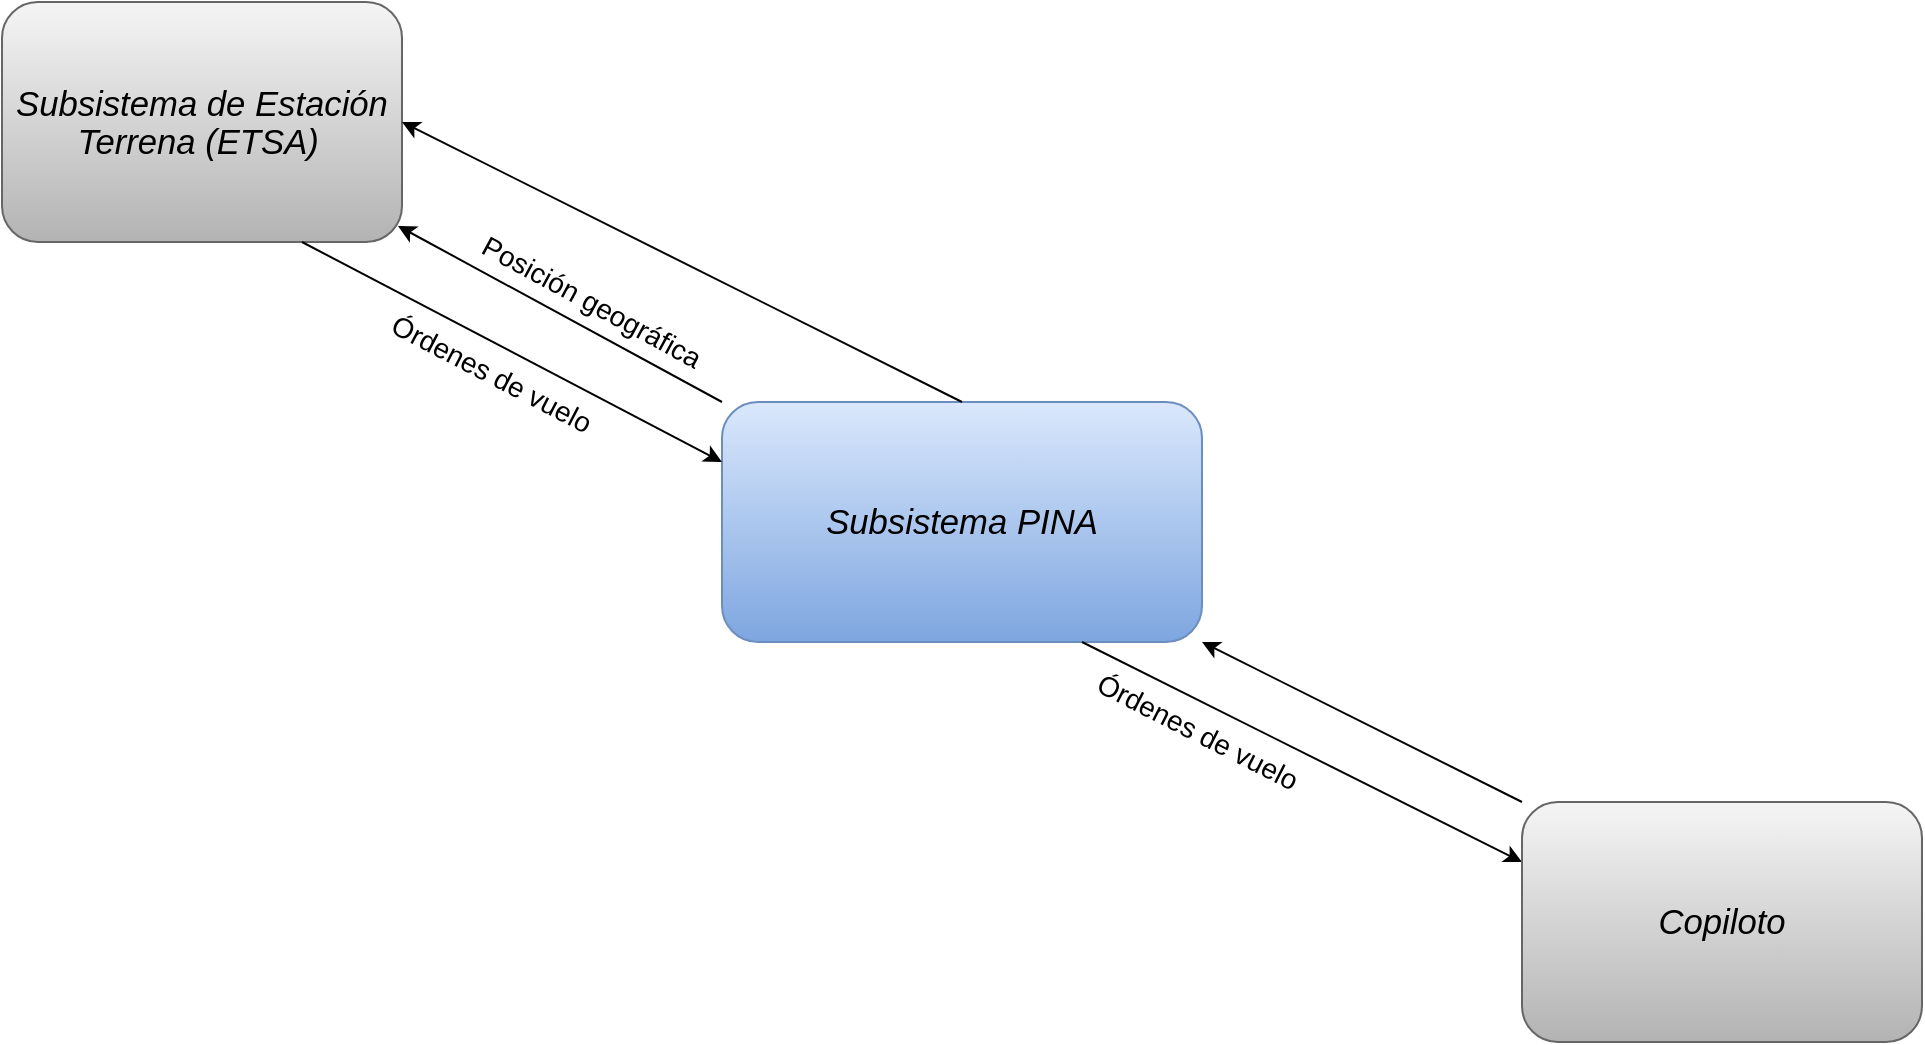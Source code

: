 <mxfile version="14.6.5" type="github">
  <diagram id="9Tp3Bp6zxK_fWa5_v22C" name="Page-1">
    <mxGraphModel dx="1249" dy="687" grid="1" gridSize="10" guides="1" tooltips="1" connect="1" arrows="1" fold="1" page="1" pageScale="1" pageWidth="1654" pageHeight="1169" math="0" shadow="0">
      <root>
        <mxCell id="0" />
        <mxCell id="1" parent="0" />
        <mxCell id="Lmlt1XYuxaMjz-CYnHoJ-2" value="&lt;i&gt;&lt;span style=&quot;font-size: 13.0pt ; line-height: 107% ; font-family: &amp;#34;arial nova&amp;#34; , sans-serif&quot;&gt;Subsistema PINA&lt;/span&gt;&lt;/i&gt;" style="rounded=1;whiteSpace=wrap;html=1;fillColor=#dae8fc;strokeColor=#6c8ebf;gradientColor=#7ea6e0;fontStyle=0" parent="1" vertex="1">
          <mxGeometry x="707" y="525" width="240" height="120" as="geometry" />
        </mxCell>
        <mxCell id="oDANMGQWzppKtMMeOv0n-6" value="&lt;i&gt;&lt;span style=&quot;font-size: 13.0pt ; line-height: 107% ; font-family: &amp;#34;arial nova&amp;#34; , sans-serif&quot;&gt;Subsistema de Estación&lt;br&gt;Terrena (ETSA)&lt;/span&gt;&amp;nbsp;&lt;/i&gt;" style="rounded=1;whiteSpace=wrap;html=1;fontSize=14;gradientColor=#b3b3b3;fillColor=#f5f5f5;strokeColor=#666666;" vertex="1" parent="1">
          <mxGeometry x="347" y="325" width="200" height="120" as="geometry" />
        </mxCell>
        <mxCell id="oDANMGQWzppKtMMeOv0n-7" value="" style="endArrow=classic;html=1;fontSize=14;entryX=0.99;entryY=0.933;entryDx=0;entryDy=0;entryPerimeter=0;exitX=0;exitY=0;exitDx=0;exitDy=0;" edge="1" parent="1" source="Lmlt1XYuxaMjz-CYnHoJ-2" target="oDANMGQWzppKtMMeOv0n-6">
          <mxGeometry x="347" y="325" width="50" height="50" as="geometry">
            <mxPoint x="627" y="535" as="sourcePoint" />
            <mxPoint x="617" y="505" as="targetPoint" />
          </mxGeometry>
        </mxCell>
        <mxCell id="oDANMGQWzppKtMMeOv0n-8" value="Posición geográfica" style="text;html=1;strokeColor=none;fillColor=none;align=center;verticalAlign=middle;whiteSpace=wrap;rounded=0;fontSize=14;rotation=28.5;" vertex="1" parent="1">
          <mxGeometry x="567" y="465" width="150" height="20" as="geometry" />
        </mxCell>
        <mxCell id="oDANMGQWzppKtMMeOv0n-10" value="" style="endArrow=classic;html=1;fontSize=14;exitX=0.75;exitY=1;exitDx=0;exitDy=0;entryX=0;entryY=0.25;entryDx=0;entryDy=0;" edge="1" parent="1" source="oDANMGQWzppKtMMeOv0n-6" target="Lmlt1XYuxaMjz-CYnHoJ-2">
          <mxGeometry x="347" y="325" width="50" height="50" as="geometry">
            <mxPoint x="497" y="555" as="sourcePoint" />
            <mxPoint x="547" y="505" as="targetPoint" />
          </mxGeometry>
        </mxCell>
        <mxCell id="oDANMGQWzppKtMMeOv0n-11" value="Órdenes&amp;nbsp;de vuelo" style="text;html=1;strokeColor=none;fillColor=none;align=center;verticalAlign=middle;whiteSpace=wrap;rounded=0;fontSize=14;rotation=27.5;" vertex="1" parent="1">
          <mxGeometry x="517" y="501" width="150" height="20" as="geometry" />
        </mxCell>
        <mxCell id="oDANMGQWzppKtMMeOv0n-12" value="" style="endArrow=classic;html=1;fontSize=14;entryX=1;entryY=1;entryDx=0;entryDy=0;exitX=0;exitY=0;exitDx=0;exitDy=0;" edge="1" parent="1" source="oDANMGQWzppKtMMeOv0n-14" target="Lmlt1XYuxaMjz-CYnHoJ-2">
          <mxGeometry x="347" y="325" width="50" height="50" as="geometry">
            <mxPoint x="1057" y="725" as="sourcePoint" />
            <mxPoint x="987" y="635" as="targetPoint" />
          </mxGeometry>
        </mxCell>
        <mxCell id="oDANMGQWzppKtMMeOv0n-13" value="" style="endArrow=classic;html=1;fontSize=14;exitX=0.75;exitY=1;exitDx=0;exitDy=0;entryX=0;entryY=0.25;entryDx=0;entryDy=0;" edge="1" parent="1" source="Lmlt1XYuxaMjz-CYnHoJ-2" target="oDANMGQWzppKtMMeOv0n-14">
          <mxGeometry x="347" y="325" width="50" height="50" as="geometry">
            <mxPoint x="887" y="755" as="sourcePoint" />
            <mxPoint x="1057" y="775" as="targetPoint" />
          </mxGeometry>
        </mxCell>
        <mxCell id="oDANMGQWzppKtMMeOv0n-14" value="&lt;i style=&quot;font-size: 12px&quot;&gt;&lt;span style=&quot;font-size: 13pt ; line-height: 18.547px ; font-family: &amp;#34;arial nova&amp;#34; , sans-serif&quot;&gt;Copiloto&lt;/span&gt;&lt;/i&gt;" style="rounded=1;whiteSpace=wrap;html=1;fontSize=14;gradientColor=#b3b3b3;fillColor=#f5f5f5;strokeColor=#666666;" vertex="1" parent="1">
          <mxGeometry x="1107" y="725" width="200" height="120" as="geometry" />
        </mxCell>
        <mxCell id="oDANMGQWzppKtMMeOv0n-16" value="Órdenes&amp;nbsp;de vuelo" style="text;html=1;strokeColor=none;fillColor=none;align=center;verticalAlign=middle;whiteSpace=wrap;rounded=0;fontSize=14;rotation=27;" vertex="1" parent="1">
          <mxGeometry x="870" y="680" width="150" height="20" as="geometry" />
        </mxCell>
        <mxCell id="oDANMGQWzppKtMMeOv0n-17" value="" style="endArrow=classic;html=1;fontSize=14;entryX=1;entryY=0.5;entryDx=0;entryDy=0;exitX=0.5;exitY=0;exitDx=0;exitDy=0;" edge="1" parent="1" source="Lmlt1XYuxaMjz-CYnHoJ-2" target="oDANMGQWzppKtMMeOv0n-6">
          <mxGeometry width="50" height="50" relative="1" as="geometry">
            <mxPoint x="670" y="410" as="sourcePoint" />
            <mxPoint x="720" y="360" as="targetPoint" />
          </mxGeometry>
        </mxCell>
      </root>
    </mxGraphModel>
  </diagram>
</mxfile>
